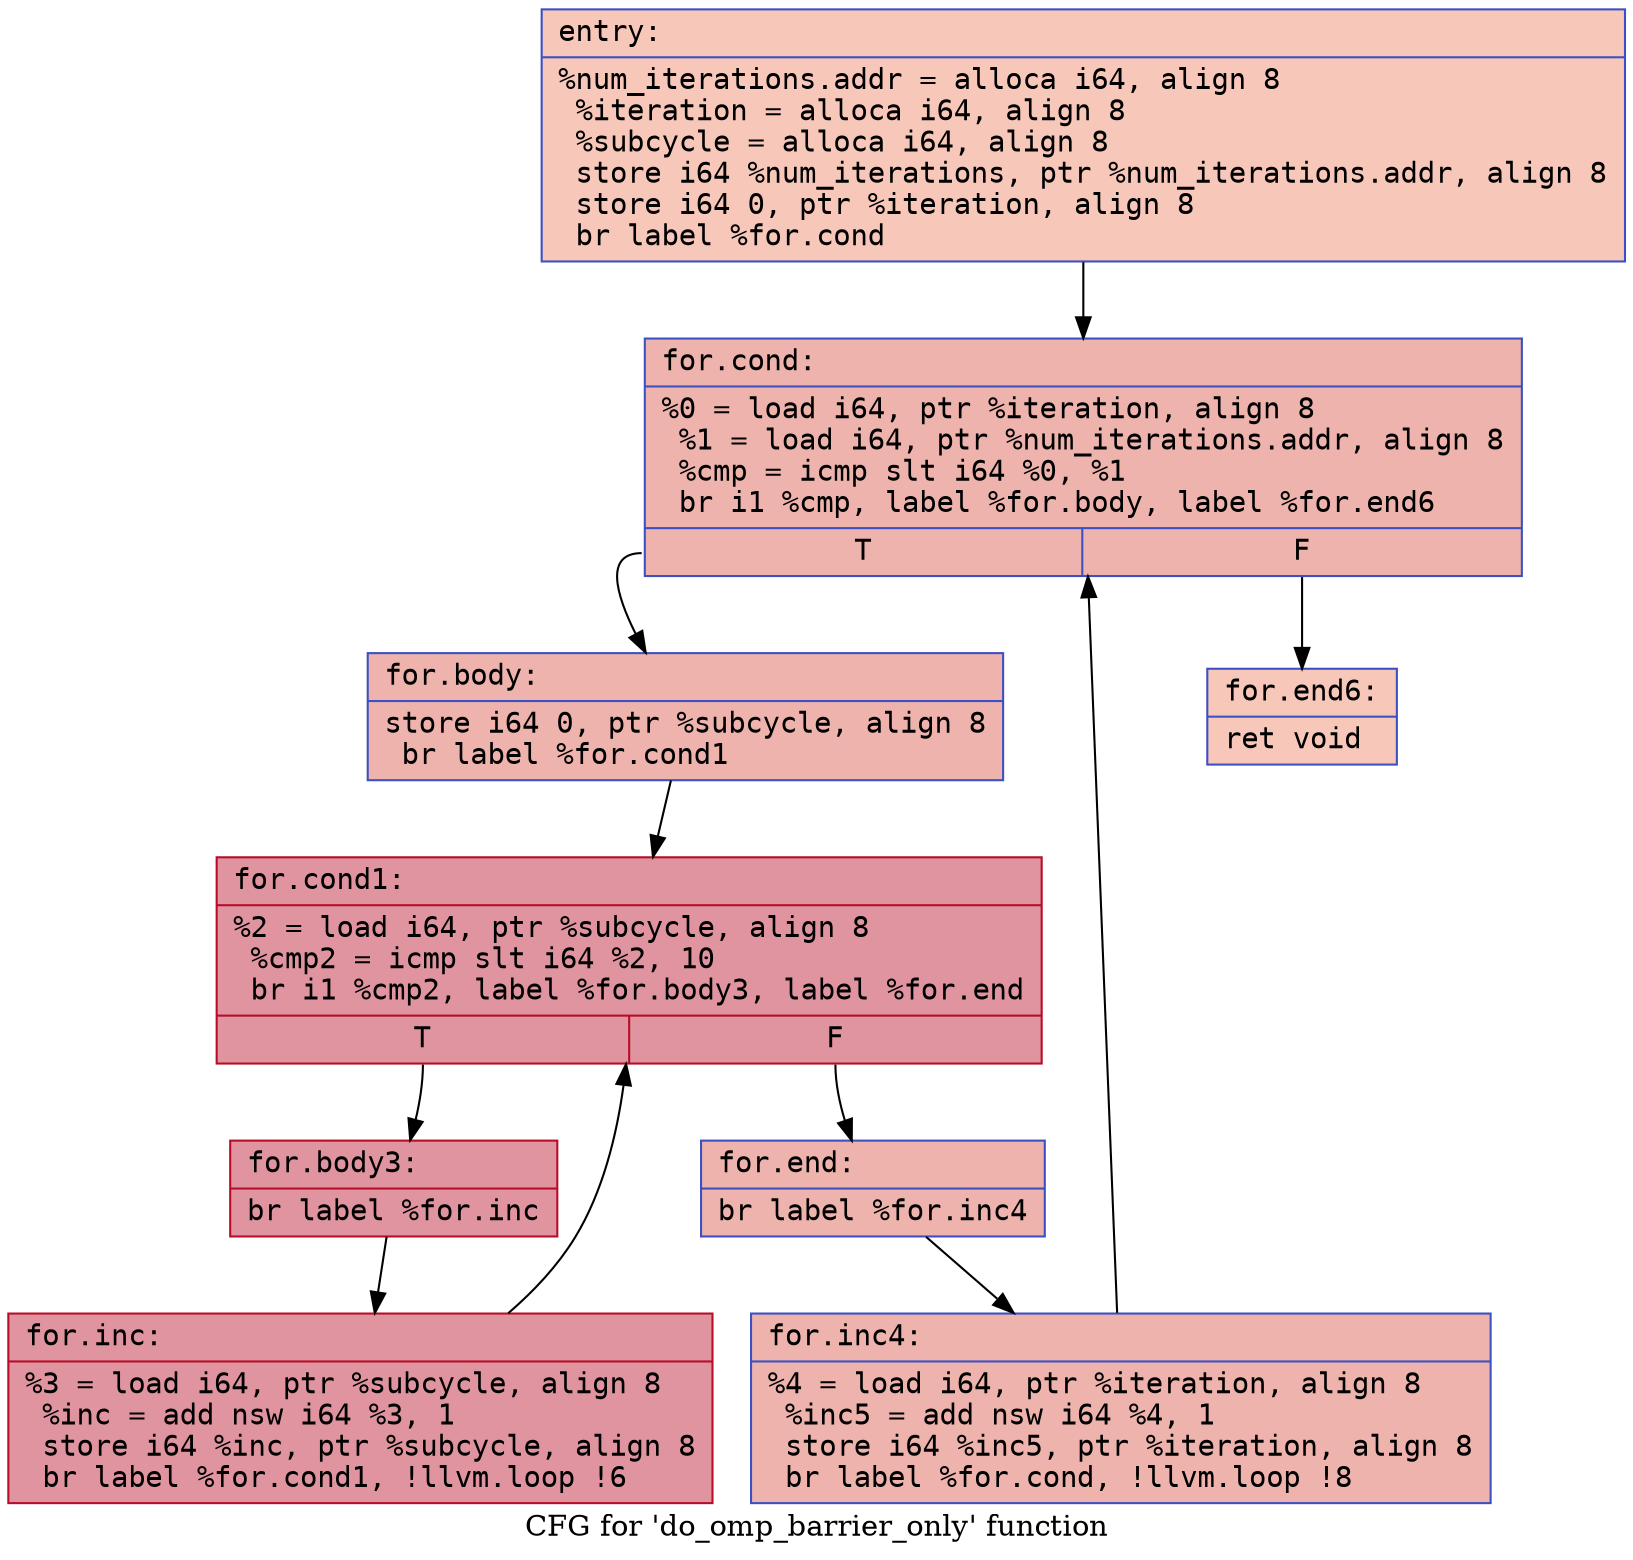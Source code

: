 digraph "CFG for 'do_omp_barrier_only' function" {
	label="CFG for 'do_omp_barrier_only' function";

	Node0x5567ef5828a0 [shape=record,color="#3d50c3ff", style=filled, fillcolor="#ec7f6370" fontname="Courier",label="{entry:\l|  %num_iterations.addr = alloca i64, align 8\l  %iteration = alloca i64, align 8\l  %subcycle = alloca i64, align 8\l  store i64 %num_iterations, ptr %num_iterations.addr, align 8\l  store i64 0, ptr %iteration, align 8\l  br label %for.cond\l}"];
	Node0x5567ef5828a0 -> Node0x5567ef582ca0[tooltip="entry -> for.cond\nProbability 100.00%" ];
	Node0x5567ef582ca0 [shape=record,color="#3d50c3ff", style=filled, fillcolor="#d6524470" fontname="Courier",label="{for.cond:\l|  %0 = load i64, ptr %iteration, align 8\l  %1 = load i64, ptr %num_iterations.addr, align 8\l  %cmp = icmp slt i64 %0, %1\l  br i1 %cmp, label %for.body, label %for.end6\l|{<s0>T|<s1>F}}"];
	Node0x5567ef582ca0:s0 -> Node0x5567ef582ef0[tooltip="for.cond -> for.body\nProbability 96.88%" ];
	Node0x5567ef582ca0:s1 -> Node0x5567ef582f40[tooltip="for.cond -> for.end6\nProbability 3.12%" ];
	Node0x5567ef582ef0 [shape=record,color="#3d50c3ff", style=filled, fillcolor="#d6524470" fontname="Courier",label="{for.body:\l|  store i64 0, ptr %subcycle, align 8\l  br label %for.cond1\l}"];
	Node0x5567ef582ef0 -> Node0x5567ef5830e0[tooltip="for.body -> for.cond1\nProbability 100.00%" ];
	Node0x5567ef5830e0 [shape=record,color="#b70d28ff", style=filled, fillcolor="#b70d2870" fontname="Courier",label="{for.cond1:\l|  %2 = load i64, ptr %subcycle, align 8\l  %cmp2 = icmp slt i64 %2, 10\l  br i1 %cmp2, label %for.body3, label %for.end\l|{<s0>T|<s1>F}}"];
	Node0x5567ef5830e0:s0 -> Node0x5567ef583300[tooltip="for.cond1 -> for.body3\nProbability 96.88%" ];
	Node0x5567ef5830e0:s1 -> Node0x5567ef583380[tooltip="for.cond1 -> for.end\nProbability 3.12%" ];
	Node0x5567ef583300 [shape=record,color="#b70d28ff", style=filled, fillcolor="#b70d2870" fontname="Courier",label="{for.body3:\l|  br label %for.inc\l}"];
	Node0x5567ef583300 -> Node0x5567ef583640[tooltip="for.body3 -> for.inc\nProbability 100.00%" ];
	Node0x5567ef583640 [shape=record,color="#b70d28ff", style=filled, fillcolor="#b70d2870" fontname="Courier",label="{for.inc:\l|  %3 = load i64, ptr %subcycle, align 8\l  %inc = add nsw i64 %3, 1\l  store i64 %inc, ptr %subcycle, align 8\l  br label %for.cond1, !llvm.loop !6\l}"];
	Node0x5567ef583640 -> Node0x5567ef5830e0[tooltip="for.inc -> for.cond1\nProbability 100.00%" ];
	Node0x5567ef583380 [shape=record,color="#3d50c3ff", style=filled, fillcolor="#d6524470" fontname="Courier",label="{for.end:\l|  br label %for.inc4\l}"];
	Node0x5567ef583380 -> Node0x5567ef583ab0[tooltip="for.end -> for.inc4\nProbability 100.00%" ];
	Node0x5567ef583ab0 [shape=record,color="#3d50c3ff", style=filled, fillcolor="#d6524470" fontname="Courier",label="{for.inc4:\l|  %4 = load i64, ptr %iteration, align 8\l  %inc5 = add nsw i64 %4, 1\l  store i64 %inc5, ptr %iteration, align 8\l  br label %for.cond, !llvm.loop !8\l}"];
	Node0x5567ef583ab0 -> Node0x5567ef582ca0[tooltip="for.inc4 -> for.cond\nProbability 100.00%" ];
	Node0x5567ef582f40 [shape=record,color="#3d50c3ff", style=filled, fillcolor="#ec7f6370" fontname="Courier",label="{for.end6:\l|  ret void\l}"];
}
